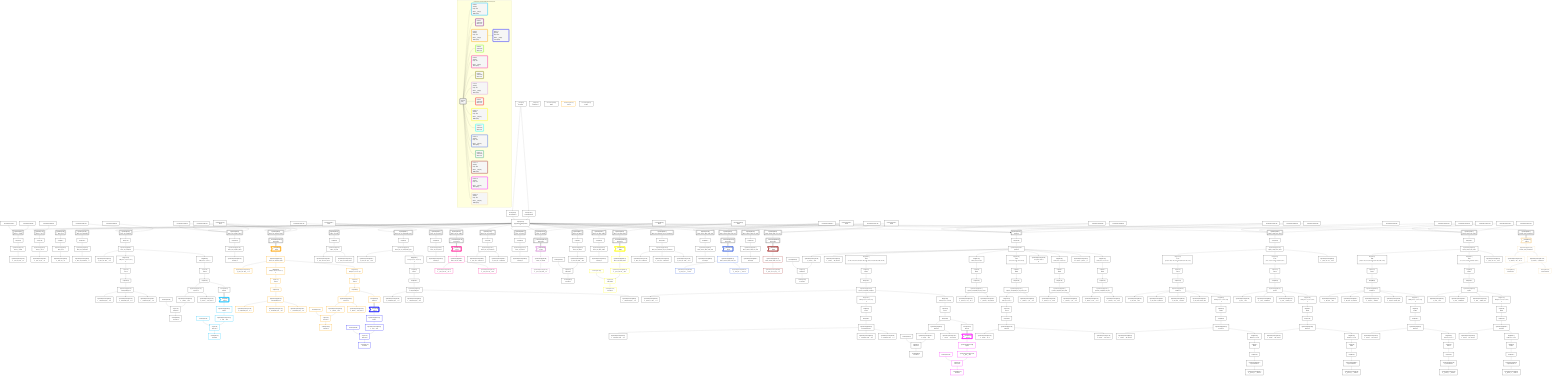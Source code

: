 graph TD
    classDef path fill:#eee,stroke:#000,color:#000
    classDef plan fill:#fff,stroke-width:3px,color:#000
    classDef itemplan fill:#fff,stroke-width:6px,color:#000
    classDef sideeffectplan fill:#f00,stroke-width:6px,color:#000
    classDef bucket fill:#f6f6f6,color:#000,stroke-width:6px,text-align:left


    %% define steps
    __Value3["__Value[3∈0]<br />ᐸcontextᐳ"]:::plan
    __Value5["__Value[5∈0]<br />ᐸrootValueᐳ"]:::plan
    __InputStaticLeaf7["__InputStaticLeaf[7∈0]"]:::plan
    __InputStaticLeaf8["__InputStaticLeaf[8∈0]"]:::plan
    Access10["Access[10∈0]<br />ᐸ3.pgSettingsᐳ"]:::plan
    Access11["Access[11∈0]<br />ᐸ3.withPgClientᐳ"]:::plan
    Object12["Object[12∈0]<br />ᐸ{pgSettings,withPgClient}ᐳ"]:::plan
    PgSelect9[["PgSelect[9∈0]<br />ᐸfunc_in_inoutᐳ"]]:::plan
    First13["First[13∈0]"]:::plan
    PgSelectSingle14["PgSelectSingle[14∈0]<br />ᐸfunc_in_inoutᐳ"]:::plan
    PgClassExpression15["PgClassExpression[15∈0]<br />ᐸ__func_in_inout__.vᐳ"]:::plan
    __InputStaticLeaf16["__InputStaticLeaf[16∈0]"]:::plan
    PgSelect17[["PgSelect[17∈0]<br />ᐸfunc_in_outᐳ"]]:::plan
    First21["First[21∈0]"]:::plan
    PgSelectSingle22["PgSelectSingle[22∈0]<br />ᐸfunc_in_outᐳ"]:::plan
    PgClassExpression23["PgClassExpression[23∈0]<br />ᐸ__func_in_out__.vᐳ"]:::plan
    PgSelect24[["PgSelect[24∈0]<br />ᐸfunc_outᐳ"]]:::plan
    First28["First[28∈0]"]:::plan
    PgSelectSingle29["PgSelectSingle[29∈0]<br />ᐸfunc_outᐳ"]:::plan
    PgClassExpression30["PgClassExpression[30∈0]<br />ᐸ__func_out__.vᐳ"]:::plan
    __InputStaticLeaf31["__InputStaticLeaf[31∈0]"]:::plan
    __InputStaticLeaf32["__InputStaticLeaf[32∈0]"]:::plan
    PgSelect33[["PgSelect[33∈0]<br />ᐸfunc_out_complexᐳ"]]:::plan
    First37["First[37∈0]"]:::plan
    PgSelectSingle38["PgSelectSingle[38∈0]<br />ᐸfunc_out_complexᐳ"]:::plan
    __InputStaticLeaf39["__InputStaticLeaf[39∈0]"]:::plan
    __InputStaticLeaf40["__InputStaticLeaf[40∈0]"]:::plan
    Connection50["Connection[50∈0]<br />ᐸ46ᐳ"]:::plan
    PgSelect51[["PgSelect[51∈0]<br />ᐸfunc_out_outᐳ"]]:::plan
    First55["First[55∈0]"]:::plan
    PgSelectSingle56["PgSelectSingle[56∈0]<br />ᐸfunc_out_outᐳ"]:::plan
    __InputStaticLeaf57["__InputStaticLeaf[57∈0]"]:::plan
    PgSelect58[["PgSelect[58∈0]<br />ᐸfunc_out_out_compound_typeᐳ"]]:::plan
    First62["First[62∈0]"]:::plan
    PgSelectSingle63["PgSelectSingle[63∈0]<br />ᐸfunc_out_out_compound_typeᐳ"]:::plan
    Connection73["Connection[73∈0]<br />ᐸ69ᐳ"]:::plan
    PgSelect74[["PgSelect[74∈0]<br />ᐸfunc_out_out_unnamedᐳ"]]:::plan
    First78["First[78∈0]"]:::plan
    PgSelectSingle79["PgSelectSingle[79∈0]<br />ᐸfunc_out_out_unnamedᐳ"]:::plan
    Connection89["Connection[89∈0]<br />ᐸ85ᐳ"]:::plan
    PgSelect90[["PgSelect[90∈0]<br />ᐸfunc_out_tableᐳ"]]:::plan
    First94["First[94∈0]"]:::plan
    PgSelectSingle95["PgSelectSingle[95∈0]<br />ᐸfunc_out_tableᐳ"]:::plan
    Connection122["Connection[122∈0]<br />ᐸ118ᐳ"]:::plan
    PgSelect123[["PgSelect[123∈0]<br />ᐸfunc_out_unnamedᐳ"]]:::plan
    First127["First[127∈0]"]:::plan
    PgSelectSingle128["PgSelectSingle[128∈0]<br />ᐸfunc_out_unnamedᐳ"]:::plan
    PgClassExpression129["PgClassExpression[129∈0]<br />ᐸ__func_out_unnamed__.vᐳ"]:::plan
    PgSelect130[["PgSelect[130∈0]<br />ᐸfunc_out_unnamed_out_out_unnamedᐳ"]]:::plan
    First134["First[134∈0]"]:::plan
    PgSelectSingle135["PgSelectSingle[135∈0]<br />ᐸfunc_out_unnamed_out_out_unnamedᐳ"]:::plan
    __InputStaticLeaf136["__InputStaticLeaf[136∈0]"]:::plan
    Connection146["Connection[146∈0]<br />ᐸ142ᐳ"]:::plan
    __InputStaticLeaf147["__InputStaticLeaf[147∈0]"]:::plan
    Connection157["Connection[157∈0]<br />ᐸ153ᐳ"]:::plan
    __InputStaticLeaf158["__InputStaticLeaf[158∈0]"]:::plan
    __InputStaticLeaf428["__InputStaticLeaf[428∈0]"]:::plan
    __InputStaticLeaf431["__InputStaticLeaf[431∈0]"]:::plan
    __InputStaticLeaf405["__InputStaticLeaf[405∈0]"]:::plan
    __InputStaticLeaf406["__InputStaticLeaf[406∈0]"]:::plan
    PgSelect159[["PgSelect[159∈0]<br />ᐸpersonᐳ"]]:::plan
    First163["First[163∈0]"]:::plan
    PgSelectSingle164["PgSelectSingle[164∈0]<br />ᐸpersonᐳ"]:::plan
    __InputStaticLeaf165["__InputStaticLeaf[165∈0]"]:::plan
    __InputStaticLeaf166["__InputStaticLeaf[166∈0]"]:::plan
    __InputStaticLeaf167["__InputStaticLeaf[167∈0]"]:::plan
    PgSelect168[["PgSelect[168∈0]<br />ᐸquery_output_two_rowsᐳ"]]:::plan
    First172["First[172∈0]"]:::plan
    PgSelectSingle173["PgSelectSingle[173∈0]<br />ᐸquery_output_two_rowsᐳ"]:::plan
    __InputStaticLeaf174["__InputStaticLeaf[174∈0]"]:::plan
    __InputStaticLeaf175["__InputStaticLeaf[175∈0]"]:::plan
    __InputStaticLeaf176["__InputStaticLeaf[176∈0]"]:::plan
    PgSelect177[["PgSelect[177∈0]<br />ᐸquery_output_two_rowsᐳ"]]:::plan
    First181["First[181∈0]"]:::plan
    PgSelectSingle182["PgSelectSingle[182∈0]<br />ᐸquery_output_two_rowsᐳ"]:::plan
    PgSelect183[["PgSelect[183∈0]<br />ᐸsearch_test_summariesᐳ"]]:::plan
    PgClassExpression187["PgClassExpression[187∈0]<br />ᐸ__func_out...plex__.”x”ᐳ"]:::plan
    Map701["Map[701∈0]<br />ᐸ38:{”0”:4,”1”:5,”2”:6,”3”:7}ᐳ"]:::plan
    List702["List[702∈0]<br />ᐸ701ᐳ"]:::plan
    First193["First[193∈0]"]:::plan
    PgSelectSingle194["PgSelectSingle[194∈0]<br />ᐸcompoundTypeᐳ"]:::plan
    Map699["Map[699∈0]<br />ᐸ38:{”0”:0,”1”:1,”2”:2}ᐳ"]:::plan
    List700["List[700∈0]<br />ᐸ699ᐳ"]:::plan
    First200["First[200∈0]"]:::plan
    PgSelectSingle201["PgSelectSingle[201∈0]<br />ᐸpersonᐳ"]:::plan
    PgClassExpression202["PgClassExpression[202∈0]<br />ᐸ__compound_type__.”a”ᐳ"]:::plan
    PgClassExpression203["PgClassExpression[203∈0]<br />ᐸ__compound_type__.”b”ᐳ"]:::plan
    PgClassExpression204["PgClassExpression[204∈0]<br />ᐸ__compound_type__.”c”ᐳ"]:::plan
    Constant205["Constant[205∈0]"]:::plan
    PgClassExpression206["PgClassExpression[206∈0]<br />ᐸ__person__.”id”ᐳ"]:::plan
    List207["List[207∈0]<br />ᐸ205,206ᐳ"]:::plan
    Lambda208["Lambda[208∈0]<br />ᐸencodeᐳ"]:::plan
    PgClassExpression210["PgClassExpression[210∈0]<br />ᐸ__person__...full_name”ᐳ"]:::plan
    Connection236["Connection[236∈0]<br />ᐸ232ᐳ"]:::plan
    Access698["Access[698∈0]<br />ᐸ200.0ᐳ"]:::plan
    __Item238>"__Item[238∈1]<br />ᐸ698ᐳ"]:::itemplan
    PgSelectSingle239["PgSelectSingle[239∈1]<br />ᐸpostᐳ"]:::plan
    Constant240["Constant[240∈1]"]:::plan
    PgClassExpression241["PgClassExpression[241∈1]<br />ᐸ__post__.”id”ᐳ"]:::plan
    List242["List[242∈1]<br />ᐸ240,241ᐳ"]:::plan
    Lambda243["Lambda[243∈1]<br />ᐸencodeᐳ"]:::plan
    PgSelect245[["PgSelect[245∈0]<br />ᐸfunc_out_complex_setofᐳ"]]:::plan
    __ListTransform246[["__ListTransform[246∈0]<br />ᐸeach:245ᐳ"]]:::plan
    PgSelect249[["PgSelect[249∈0]<br />ᐸfunc_out_complex_setofᐳ"]]:::plan
    First250["First[250∈0]"]:::plan
    PgSelectSingle251["PgSelectSingle[251∈0]<br />ᐸfunc_out_complex_setofᐳ"]:::plan
    PgClassExpression252["PgClassExpression[252∈0]<br />ᐸcount(*)ᐳ"]:::plan
    __Item253>"__Item[253∈3]<br />ᐸ246ᐳ"]:::itemplan
    PgSelectSingle254["PgSelectSingle[254∈3]<br />ᐸfunc_out_complex_setofᐳ"]:::plan
    PgClassExpression255["PgClassExpression[255∈3]<br />ᐸ__func_out...etof__.”x”ᐳ"]:::plan
    Map696["Map[696∈3]<br />ᐸ254:{”0”:4,”1”:5,”2”:6,”3”:7}ᐳ"]:::plan
    List697["List[697∈3]<br />ᐸ696ᐳ"]:::plan
    First261["First[261∈3]"]:::plan
    PgSelectSingle262["PgSelectSingle[262∈3]<br />ᐸcompoundTypeᐳ"]:::plan
    Map694["Map[694∈3]<br />ᐸ254:{”0”:0,”1”:1,”2”:2}ᐳ"]:::plan
    List695["List[695∈3]<br />ᐸ694ᐳ"]:::plan
    First268["First[268∈3]"]:::plan
    PgSelectSingle269["PgSelectSingle[269∈3]<br />ᐸpersonᐳ"]:::plan
    PgClassExpression270["PgClassExpression[270∈3]<br />ᐸ__compound_type__.”a”ᐳ"]:::plan
    PgClassExpression271["PgClassExpression[271∈3]<br />ᐸ__compound_type__.”b”ᐳ"]:::plan
    PgClassExpression272["PgClassExpression[272∈3]<br />ᐸ__compound_type__.”c”ᐳ"]:::plan
    Constant273["Constant[273∈3]"]:::plan
    PgClassExpression274["PgClassExpression[274∈3]<br />ᐸ__person__.”id”ᐳ"]:::plan
    List275["List[275∈3]<br />ᐸ273,274ᐳ"]:::plan
    Lambda276["Lambda[276∈3]<br />ᐸencodeᐳ"]:::plan
    PgClassExpression278["PgClassExpression[278∈3]<br />ᐸ__person__...full_name”ᐳ"]:::plan
    Connection304["Connection[304∈3]<br />ᐸ300ᐳ"]:::plan
    Access693["Access[693∈3]<br />ᐸ268.0ᐳ"]:::plan
    __Item306>"__Item[306∈4]<br />ᐸ693ᐳ"]:::itemplan
    PgSelectSingle307["PgSelectSingle[307∈4]<br />ᐸpostᐳ"]:::plan
    Constant308["Constant[308∈4]"]:::plan
    PgClassExpression309["PgClassExpression[309∈4]<br />ᐸ__post__.”id”ᐳ"]:::plan
    List310["List[310∈4]<br />ᐸ308,309ᐳ"]:::plan
    Lambda311["Lambda[311∈4]<br />ᐸencodeᐳ"]:::plan
    PgClassExpression313["PgClassExpression[313∈0]<br />ᐸ__func_out...first_out”ᐳ"]:::plan
    PgClassExpression314["PgClassExpression[314∈0]<br />ᐸ__func_out...econd_out”ᐳ"]:::plan
    PgClassExpression315["PgClassExpression[315∈0]<br />ᐸ__func_out...ype__.”o1”ᐳ"]:::plan
    Map691["Map[691∈0]<br />ᐸ63:{”0”:0,”1”:1,”2”:2,”3”:3}ᐳ"]:::plan
    List692["List[692∈0]<br />ᐸ691ᐳ"]:::plan
    First321["First[321∈0]"]:::plan
    PgSelectSingle322["PgSelectSingle[322∈0]<br />ᐸcompoundTypeᐳ"]:::plan
    PgClassExpression323["PgClassExpression[323∈0]<br />ᐸ__compound_type__.”a”ᐳ"]:::plan
    PgClassExpression324["PgClassExpression[324∈0]<br />ᐸ__compound_type__.”b”ᐳ"]:::plan
    PgClassExpression325["PgClassExpression[325∈0]<br />ᐸ__compound_type__.”c”ᐳ"]:::plan
    PgSelect326[["PgSelect[326∈0]<br />ᐸfunc_out_out_setofᐳ"]]:::plan
    __ListTransform327[["__ListTransform[327∈0]<br />ᐸeach:326ᐳ"]]:::plan
    PgSelect330[["PgSelect[330∈0]<br />ᐸfunc_out_out_setofᐳ"]]:::plan
    First331["First[331∈0]"]:::plan
    PgSelectSingle332["PgSelectSingle[332∈0]<br />ᐸfunc_out_out_setofᐳ"]:::plan
    PgClassExpression333["PgClassExpression[333∈0]<br />ᐸcount(*)ᐳ"]:::plan
    __Item334>"__Item[334∈6]<br />ᐸ327ᐳ"]:::itemplan
    PgSelectSingle335["PgSelectSingle[335∈6]<br />ᐸfunc_out_out_setofᐳ"]:::plan
    PgClassExpression336["PgClassExpression[336∈6]<br />ᐸ__func_out...tof__.”o1”ᐳ"]:::plan
    PgClassExpression337["PgClassExpression[337∈6]<br />ᐸ__func_out...tof__.”o2”ᐳ"]:::plan
    PgClassExpression338["PgClassExpression[338∈0]<br />ᐸ__func_out....”column1”ᐳ"]:::plan
    PgClassExpression339["PgClassExpression[339∈0]<br />ᐸ__func_out....”column2”ᐳ"]:::plan
    PgSelect340[["PgSelect[340∈0]<br />ᐸfunc_out_setofᐳ"]]:::plan
    __ListTransform341[["__ListTransform[341∈0]<br />ᐸeach:340ᐳ"]]:::plan
    PgSelect345[["PgSelect[345∈0]<br />ᐸfunc_out_setofᐳ"]]:::plan
    First346["First[346∈0]"]:::plan
    PgSelectSingle347["PgSelectSingle[347∈0]<br />ᐸfunc_out_setofᐳ"]:::plan
    PgClassExpression348["PgClassExpression[348∈0]<br />ᐸcount(*)ᐳ"]:::plan
    __Item349>"__Item[349∈8]<br />ᐸ341ᐳ"]:::itemplan
    PgSelectSingle350["PgSelectSingle[350∈8]<br />ᐸfunc_out_setofᐳ"]:::plan
    PgClassExpression351["PgClassExpression[351∈8]<br />ᐸ__func_out_setof__.vᐳ"]:::plan
    Constant352["Constant[352∈0]"]:::plan
    PgClassExpression353["PgClassExpression[353∈0]<br />ᐸ__func_out_table__.”id”ᐳ"]:::plan
    List354["List[354∈0]<br />ᐸ352,353ᐳ"]:::plan
    Lambda355["Lambda[355∈0]<br />ᐸencodeᐳ"]:::plan
    PgSelect357[["PgSelect[357∈0]<br />ᐸfunc_out_table_setofᐳ"]]:::plan
    __ListTransform358[["__ListTransform[358∈0]<br />ᐸeach:357ᐳ"]]:::plan
    PgSelect361[["PgSelect[361∈0]<br />ᐸfunc_out_table_setofᐳ"]]:::plan
    First362["First[362∈0]"]:::plan
    PgSelectSingle363["PgSelectSingle[363∈0]<br />ᐸfunc_out_table_setofᐳ"]:::plan
    PgClassExpression364["PgClassExpression[364∈0]<br />ᐸcount(*)ᐳ"]:::plan
    __Item365>"__Item[365∈10]<br />ᐸ358ᐳ"]:::itemplan
    PgSelectSingle366["PgSelectSingle[366∈10]<br />ᐸfunc_out_table_setofᐳ"]:::plan
    Constant367["Constant[367∈10]"]:::plan
    PgClassExpression368["PgClassExpression[368∈10]<br />ᐸ__func_out...tof__.”id”ᐳ"]:::plan
    List369["List[369∈10]<br />ᐸ367,368ᐳ"]:::plan
    Lambda370["Lambda[370∈10]<br />ᐸencodeᐳ"]:::plan
    PgClassExpression372["PgClassExpression[372∈0]<br />ᐸ__func_out....”column1”ᐳ"]:::plan
    PgClassExpression373["PgClassExpression[373∈0]<br />ᐸ__func_out....”column3”ᐳ"]:::plan
    PgClassExpression374["PgClassExpression[374∈0]<br />ᐸ__func_out...med__.”o2”ᐳ"]:::plan
    PgSelect375[["PgSelect[375∈0]<br />ᐸfunc_returns_table_multi_colᐳ"]]:::plan
    __ListTransform376[["__ListTransform[376∈0]<br />ᐸeach:375ᐳ"]]:::plan
    PgSelect379[["PgSelect[379∈0]<br />ᐸfunc_returns_table_multi_colᐳ"]]:::plan
    First380["First[380∈0]"]:::plan
    PgSelectSingle381["PgSelectSingle[381∈0]<br />ᐸfunc_returns_table_multi_colᐳ"]:::plan
    PgClassExpression382["PgClassExpression[382∈0]<br />ᐸcount(*)ᐳ"]:::plan
    __Item383>"__Item[383∈12]<br />ᐸ376ᐳ"]:::itemplan
    PgSelectSingle384["PgSelectSingle[384∈12]<br />ᐸfunc_returns_table_multi_colᐳ"]:::plan
    PgClassExpression385["PgClassExpression[385∈12]<br />ᐸ__func_ret...l__.”col1”ᐳ"]:::plan
    PgClassExpression386["PgClassExpression[386∈12]<br />ᐸ__func_ret...l__.”col2”ᐳ"]:::plan
    PgSelect387[["PgSelect[387∈0]<br />ᐸfunc_returns_table_one_colᐳ"]]:::plan
    __ListTransform388[["__ListTransform[388∈0]<br />ᐸeach:387ᐳ"]]:::plan
    PgSelect392[["PgSelect[392∈0]<br />ᐸfunc_returns_table_one_colᐳ"]]:::plan
    First393["First[393∈0]"]:::plan
    PgSelectSingle394["PgSelectSingle[394∈0]<br />ᐸfunc_returns_table_one_colᐳ"]:::plan
    PgClassExpression395["PgClassExpression[395∈0]<br />ᐸcount(*)ᐳ"]:::plan
    __Item396>"__Item[396∈14]<br />ᐸ388ᐳ"]:::itemplan
    PgSelectSingle397["PgSelectSingle[397∈14]<br />ᐸfunc_returns_table_one_colᐳ"]:::plan
    PgClassExpression398["PgClassExpression[398∈14]<br />ᐸ__func_ret...ne_col__.vᐳ"]:::plan
    Constant399["Constant[399∈0]"]:::plan
    PgClassExpression400["PgClassExpression[400∈0]<br />ᐸ__person__.”id”ᐳ"]:::plan
    List401["List[401∈0]<br />ᐸ399,400ᐳ"]:::plan
    Lambda402["Lambda[402∈0]<br />ᐸencodeᐳ"]:::plan
    PgClassExpression404["PgClassExpression[404∈0]<br />ᐸ__person__...full_name”ᐳ"]:::plan
    Map689["Map[689∈0]<br />ᐸ164:{”0”:15,”1”:16,”2”:17,”3”:18,”4”:19,”5”:20,”6”:21,”7”:22,”8”:23,”9”:24,”10”:25}ᐳ"]:::plan
    List690["List[690∈0]<br />ᐸ689ᐳ"]:::plan
    First412["First[412∈0]"]:::plan
    PgSelectSingle413["PgSelectSingle[413∈0]<br />ᐸperson_computed_complexᐳ"]:::plan
    Map687["Map[687∈0]<br />ᐸ164:{”0”:13,”1”:14}ᐳ"]:::plan
    List688["List[688∈0]<br />ᐸ687ᐳ"]:::plan
    First419["First[419∈0]"]:::plan
    PgSelectSingle420["PgSelectSingle[420∈0]<br />ᐸperson_computed_first_arg_inoutᐳ"]:::plan
    Map685["Map[685∈0]<br />ᐸ164:{”0”:8,”1”:9,”2”:10,”3”:11,”4”:12}ᐳ"]:::plan
    List686["List[686∈0]<br />ᐸ685ᐳ"]:::plan
    First426["First[426∈0]"]:::plan
    PgSelectSingle427["PgSelectSingle[427∈0]<br />ᐸperson_computed_first_arg_inout_outᐳ"]:::plan
    PgClassExpression430["PgClassExpression[430∈0]<br />ᐸ”c”.”perso...lder! */<br />)ᐳ"]:::plan
    Map683["Map[683∈0]<br />ᐸ164:{”0”:4,”1”:5,”2”:6}ᐳ"]:::plan
    List684["List[684∈0]<br />ᐸ683ᐳ"]:::plan
    First437["First[437∈0]"]:::plan
    PgSelectSingle438["PgSelectSingle[438∈0]<br />ᐸperson_computed_inout_outᐳ"]:::plan
    PgClassExpression440["PgClassExpression[440∈0]<br />ᐸ”c”.”perso..._person__)ᐳ"]:::plan
    Map681["Map[681∈0]<br />ᐸ164:{”0”:0,”1”:1,”2”:2}ᐳ"]:::plan
    List682["List[682∈0]<br />ᐸ681ᐳ"]:::plan
    First446["First[446∈0]"]:::plan
    PgSelectSingle447["PgSelectSingle[447∈0]<br />ᐸperson_computed_out_outᐳ"]:::plan
    PgClassExpression448["PgClassExpression[448∈0]<br />ᐸ__person_c...plex__.”x”ᐳ"]:::plan
    Map679["Map[679∈0]<br />ᐸ413:{”0”:4,”1”:5,”2”:6,”3”:7}ᐳ"]:::plan
    List680["List[680∈0]<br />ᐸ679ᐳ"]:::plan
    First454["First[454∈0]"]:::plan
    PgSelectSingle455["PgSelectSingle[455∈0]<br />ᐸcompoundTypeᐳ"]:::plan
    Map677["Map[677∈0]<br />ᐸ413:{”0”:0,”1”:1,”2”:2}ᐳ"]:::plan
    List678["List[678∈0]<br />ᐸ677ᐳ"]:::plan
    First461["First[461∈0]"]:::plan
    PgSelectSingle462["PgSelectSingle[462∈0]<br />ᐸpersonᐳ"]:::plan
    PgClassExpression463["PgClassExpression[463∈0]<br />ᐸ__compound_type__.”a”ᐳ"]:::plan
    PgClassExpression464["PgClassExpression[464∈0]<br />ᐸ__compound_type__.”b”ᐳ"]:::plan
    PgClassExpression465["PgClassExpression[465∈0]<br />ᐸ__compound_type__.”c”ᐳ"]:::plan
    Constant466["Constant[466∈0]"]:::plan
    PgClassExpression467["PgClassExpression[467∈0]<br />ᐸ__person__.”id”ᐳ"]:::plan
    List468["List[468∈0]<br />ᐸ466,467ᐳ"]:::plan
    Lambda469["Lambda[469∈0]<br />ᐸencodeᐳ"]:::plan
    PgClassExpression471["PgClassExpression[471∈0]<br />ᐸ__person__...full_name”ᐳ"]:::plan
    Connection497["Connection[497∈0]<br />ᐸ493ᐳ"]:::plan
    Access676["Access[676∈0]<br />ᐸ461.0ᐳ"]:::plan
    __Item499>"__Item[499∈15]<br />ᐸ676ᐳ"]:::itemplan
    PgSelectSingle500["PgSelectSingle[500∈15]<br />ᐸpostᐳ"]:::plan
    Constant501["Constant[501∈15]"]:::plan
    PgClassExpression502["PgClassExpression[502∈15]<br />ᐸ__post__.”id”ᐳ"]:::plan
    List503["List[503∈15]<br />ᐸ501,502ᐳ"]:::plan
    Lambda504["Lambda[504∈15]<br />ᐸencodeᐳ"]:::plan
    PgClassExpression506["PgClassExpression[506∈0]<br />ᐸ__person_c...out__.”id”ᐳ"]:::plan
    PgClassExpression507["PgClassExpression[507∈0]<br />ᐸ__person_c...full_name”ᐳ"]:::plan
    Map674["Map[674∈0]<br />ᐸ427:{”0”:1,”1”:2}ᐳ"]:::plan
    List675["List[675∈0]<br />ᐸ674ᐳ"]:::plan
    First513["First[513∈0]"]:::plan
    PgSelectSingle514["PgSelectSingle[514∈0]<br />ᐸpersonᐳ"]:::plan
    PgClassExpression515["PgClassExpression[515∈0]<br />ᐸ__person_c..._out__.”o”ᐳ"]:::plan
    PgClassExpression516["PgClassExpression[516∈0]<br />ᐸ__person__.”id”ᐳ"]:::plan
    PgClassExpression517["PgClassExpression[517∈0]<br />ᐸ__person__...full_name”ᐳ"]:::plan
    PgClassExpression518["PgClassExpression[518∈0]<br />ᐸ__person_c...ut__.”ino”ᐳ"]:::plan
    PgClassExpression519["PgClassExpression[519∈0]<br />ᐸ__person_c..._out__.”o”ᐳ"]:::plan
    PgClassExpression520["PgClassExpression[520∈0]<br />ᐸ__person_c...out__.”o1”ᐳ"]:::plan
    PgClassExpression521["PgClassExpression[521∈0]<br />ᐸ__person_c...out__.”o2”ᐳ"]:::plan
    Map672["Map[672∈0]<br />ᐸ173:{”0”:9,”1”:10,”2”:11,”3”:12,”4”:13,”5”:14,”6”:15,”7”:16}ᐳ"]:::plan
    List673["List[673∈0]<br />ᐸ672ᐳ"]:::plan
    First527["First[527∈0]"]:::plan
    PgSelectSingle528["PgSelectSingle[528∈0]<br />ᐸleftArmᐳ"]:::plan
    Map670["Map[670∈0]<br />ᐸ173:{”0”:1,”1”:2,”2”:3,”3”:4,”4”:5,”5”:6,”6”:7}ᐳ"]:::plan
    List671["List[671∈0]<br />ᐸ670ᐳ"]:::plan
    First541["First[541∈0]"]:::plan
    PgSelectSingle542["PgSelectSingle[542∈0]<br />ᐸpostᐳ"]:::plan
    PgClassExpression543["PgClassExpression[543∈0]<br />ᐸ__query_ou...ws__.”txt”ᐳ"]:::plan
    PgClassExpression544["PgClassExpression[544∈0]<br />ᐸ__left_arm__.”id”ᐳ"]:::plan
    PgClassExpression545["PgClassExpression[545∈0]<br />ᐸ__left_arm...in_metres”ᐳ"]:::plan
    PgClassExpression546["PgClassExpression[546∈0]<br />ᐸ__left_arm__.”mood”ᐳ"]:::plan
    PgClassExpression547["PgClassExpression[547∈0]<br />ᐸ__left_arm...person_id”ᐳ"]:::plan
    Map668["Map[668∈0]<br />ᐸ528:{”0”:0,”1”:1,”2”:2,”3”:3}ᐳ"]:::plan
    List669["List[669∈0]<br />ᐸ668ᐳ"]:::plan
    First552["First[552∈0]"]:::plan
    PgSelectSingle553["PgSelectSingle[553∈0]<br />ᐸpersonᐳ"]:::plan
    PgClassExpression554["PgClassExpression[554∈0]<br />ᐸ__person__...full_name”ᐳ"]:::plan
    Map666["Map[666∈0]<br />ᐸ553:{”0”:0,”1”:1}ᐳ"]:::plan
    List667["List[667∈0]<br />ᐸ666ᐳ"]:::plan
    First560["First[560∈0]"]:::plan
    PgSelectSingle561["PgSelectSingle[561∈0]<br />ᐸpersonSecretᐳ"]:::plan
    PgClassExpression562["PgClassExpression[562∈0]<br />ᐸ__person_s..._.”sekrit”ᐳ"]:::plan
    PgClassExpression564["PgClassExpression[564∈0]<br />ᐸ__post__.”id”ᐳ"]:::plan
    PgClassExpression565["PgClassExpression[565∈0]<br />ᐸ__post__.”headline”ᐳ"]:::plan
    PgClassExpression566["PgClassExpression[566∈0]<br />ᐸ__post__.”author_id”ᐳ"]:::plan
    Map664["Map[664∈0]<br />ᐸ542:{”0”:0,”1”:1,”2”:2,”3”:3}ᐳ"]:::plan
    List665["List[665∈0]<br />ᐸ664ᐳ"]:::plan
    First572["First[572∈0]"]:::plan
    PgSelectSingle573["PgSelectSingle[573∈0]<br />ᐸpersonᐳ"]:::plan
    PgClassExpression574["PgClassExpression[574∈0]<br />ᐸ__person__...full_name”ᐳ"]:::plan
    Map662["Map[662∈0]<br />ᐸ573:{”0”:0,”1”:1}ᐳ"]:::plan
    List663["List[663∈0]<br />ᐸ662ᐳ"]:::plan
    First580["First[580∈0]"]:::plan
    PgSelectSingle581["PgSelectSingle[581∈0]<br />ᐸpersonSecretᐳ"]:::plan
    PgClassExpression582["PgClassExpression[582∈0]<br />ᐸ__person_s..._.”sekrit”ᐳ"]:::plan
    Map660["Map[660∈0]<br />ᐸ182:{”0”:9,”1”:10,”2”:11,”3”:12,”4”:13,”5”:14,”6”:15,”7”:16}ᐳ"]:::plan
    List661["List[661∈0]<br />ᐸ660ᐳ"]:::plan
    First588["First[588∈0]"]:::plan
    PgSelectSingle589["PgSelectSingle[589∈0]<br />ᐸleftArmᐳ"]:::plan
    Map658["Map[658∈0]<br />ᐸ182:{”0”:1,”1”:2,”2”:3,”3”:4,”4”:5,”5”:6,”6”:7}ᐳ"]:::plan
    List659["List[659∈0]<br />ᐸ658ᐳ"]:::plan
    First602["First[602∈0]"]:::plan
    PgSelectSingle603["PgSelectSingle[603∈0]<br />ᐸpostᐳ"]:::plan
    PgClassExpression604["PgClassExpression[604∈0]<br />ᐸ__query_ou...ws__.”txt”ᐳ"]:::plan
    PgClassExpression605["PgClassExpression[605∈0]<br />ᐸ__left_arm__.”id”ᐳ"]:::plan
    PgClassExpression606["PgClassExpression[606∈0]<br />ᐸ__left_arm...in_metres”ᐳ"]:::plan
    PgClassExpression607["PgClassExpression[607∈0]<br />ᐸ__left_arm__.”mood”ᐳ"]:::plan
    PgClassExpression608["PgClassExpression[608∈0]<br />ᐸ__left_arm...person_id”ᐳ"]:::plan
    Map656["Map[656∈0]<br />ᐸ589:{”0”:0,”1”:1,”2”:2,”3”:3}ᐳ"]:::plan
    List657["List[657∈0]<br />ᐸ656ᐳ"]:::plan
    First613["First[613∈0]"]:::plan
    PgSelectSingle614["PgSelectSingle[614∈0]<br />ᐸpersonᐳ"]:::plan
    PgClassExpression615["PgClassExpression[615∈0]<br />ᐸ__person__...full_name”ᐳ"]:::plan
    Map654["Map[654∈0]<br />ᐸ614:{”0”:0,”1”:1}ᐳ"]:::plan
    List655["List[655∈0]<br />ᐸ654ᐳ"]:::plan
    First621["First[621∈0]"]:::plan
    PgSelectSingle622["PgSelectSingle[622∈0]<br />ᐸpersonSecretᐳ"]:::plan
    PgClassExpression623["PgClassExpression[623∈0]<br />ᐸ__person_s..._.”sekrit”ᐳ"]:::plan
    PgClassExpression625["PgClassExpression[625∈0]<br />ᐸ__post__.”id”ᐳ"]:::plan
    PgClassExpression626["PgClassExpression[626∈0]<br />ᐸ__post__.”headline”ᐳ"]:::plan
    PgClassExpression627["PgClassExpression[627∈0]<br />ᐸ__post__.”author_id”ᐳ"]:::plan
    Map652["Map[652∈0]<br />ᐸ603:{”0”:0,”1”:1,”2”:2,”3”:3}ᐳ"]:::plan
    List653["List[653∈0]<br />ᐸ652ᐳ"]:::plan
    First633["First[633∈0]"]:::plan
    PgSelectSingle634["PgSelectSingle[634∈0]<br />ᐸpersonᐳ"]:::plan
    PgClassExpression635["PgClassExpression[635∈0]<br />ᐸ__person__...full_name”ᐳ"]:::plan
    Map650["Map[650∈0]<br />ᐸ634:{”0”:0,”1”:1}ᐳ"]:::plan
    List651["List[651∈0]<br />ᐸ650ᐳ"]:::plan
    First641["First[641∈0]"]:::plan
    PgSelectSingle642["PgSelectSingle[642∈0]<br />ᐸpersonSecretᐳ"]:::plan
    PgClassExpression643["PgClassExpression[643∈0]<br />ᐸ__person_s..._.”sekrit”ᐳ"]:::plan
    __Item644>"__Item[644∈16]<br />ᐸ183ᐳ"]:::itemplan
    PgSelectSingle645["PgSelectSingle[645∈16]<br />ᐸsearch_test_summariesᐳ"]:::plan
    PgClassExpression646["PgClassExpression[646∈16]<br />ᐸ__search_t...ies__.”id”ᐳ"]:::plan
    PgClassExpression647["PgClassExpression[647∈16]<br />ᐸ__search_t..._duration”ᐳ"]:::plan
    Access648["Access[648∈16]<br />ᐸ647.hoursᐳ"]:::plan
    Access649["Access[649∈16]<br />ᐸ647.minutesᐳ"]:::plan

    %% plan dependencies
    __Value3 --> Access10
    __Value3 --> Access11
    Access10 & Access11 --> Object12
    Object12 & __InputStaticLeaf7 & __InputStaticLeaf8 --> PgSelect9
    PgSelect9 --> First13
    First13 --> PgSelectSingle14
    PgSelectSingle14 --> PgClassExpression15
    Object12 & __InputStaticLeaf16 --> PgSelect17
    PgSelect17 --> First21
    First21 --> PgSelectSingle22
    PgSelectSingle22 --> PgClassExpression23
    Object12 --> PgSelect24
    PgSelect24 --> First28
    First28 --> PgSelectSingle29
    PgSelectSingle29 --> PgClassExpression30
    Object12 & __InputStaticLeaf31 & __InputStaticLeaf32 --> PgSelect33
    PgSelect33 --> First37
    First37 --> PgSelectSingle38
    Object12 --> PgSelect51
    PgSelect51 --> First55
    First55 --> PgSelectSingle56
    Object12 & __InputStaticLeaf57 --> PgSelect58
    PgSelect58 --> First62
    First62 --> PgSelectSingle63
    Object12 --> PgSelect74
    PgSelect74 --> First78
    First78 --> PgSelectSingle79
    Object12 --> PgSelect90
    PgSelect90 --> First94
    First94 --> PgSelectSingle95
    Object12 --> PgSelect123
    PgSelect123 --> First127
    First127 --> PgSelectSingle128
    PgSelectSingle128 --> PgClassExpression129
    Object12 --> PgSelect130
    PgSelect130 --> First134
    First134 --> PgSelectSingle135
    Object12 & __InputStaticLeaf158 & __InputStaticLeaf428 & __InputStaticLeaf431 & __InputStaticLeaf405 & __InputStaticLeaf406 --> PgSelect159
    PgSelect159 --> First163
    First163 --> PgSelectSingle164
    Object12 & __InputStaticLeaf165 & __InputStaticLeaf166 & __InputStaticLeaf167 --> PgSelect168
    PgSelect168 --> First172
    First172 --> PgSelectSingle173
    Object12 & __InputStaticLeaf174 & __InputStaticLeaf175 & __InputStaticLeaf176 --> PgSelect177
    PgSelect177 --> First181
    First181 --> PgSelectSingle182
    Object12 --> PgSelect183
    PgSelectSingle38 --> PgClassExpression187
    PgSelectSingle38 --> Map701
    Map701 --> List702
    List702 --> First193
    First193 --> PgSelectSingle194
    PgSelectSingle38 --> Map699
    Map699 --> List700
    List700 --> First200
    First200 --> PgSelectSingle201
    PgSelectSingle194 --> PgClassExpression202
    PgSelectSingle194 --> PgClassExpression203
    PgSelectSingle194 --> PgClassExpression204
    PgSelectSingle201 --> PgClassExpression206
    Constant205 & PgClassExpression206 --> List207
    List207 --> Lambda208
    PgSelectSingle201 --> PgClassExpression210
    First200 --> Access698
    Access698 ==> __Item238
    __Item238 --> PgSelectSingle239
    PgSelectSingle239 --> PgClassExpression241
    Constant240 & PgClassExpression241 --> List242
    List242 --> Lambda243
    Object12 & __InputStaticLeaf39 & __InputStaticLeaf40 & Connection50 --> PgSelect245
    PgSelect245 --> __ListTransform246
    Object12 & __InputStaticLeaf39 & __InputStaticLeaf40 & Connection50 --> PgSelect249
    PgSelect249 --> First250
    First250 --> PgSelectSingle251
    PgSelectSingle251 --> PgClassExpression252
    __ListTransform246 ==> __Item253
    __Item253 --> PgSelectSingle254
    PgSelectSingle254 --> PgClassExpression255
    PgSelectSingle254 --> Map696
    Map696 --> List697
    List697 --> First261
    First261 --> PgSelectSingle262
    PgSelectSingle254 --> Map694
    Map694 --> List695
    List695 --> First268
    First268 --> PgSelectSingle269
    PgSelectSingle262 --> PgClassExpression270
    PgSelectSingle262 --> PgClassExpression271
    PgSelectSingle262 --> PgClassExpression272
    PgSelectSingle269 --> PgClassExpression274
    Constant273 & PgClassExpression274 --> List275
    List275 --> Lambda276
    PgSelectSingle269 --> PgClassExpression278
    First268 --> Access693
    Access693 ==> __Item306
    __Item306 --> PgSelectSingle307
    PgSelectSingle307 --> PgClassExpression309
    Constant308 & PgClassExpression309 --> List310
    List310 --> Lambda311
    PgSelectSingle56 --> PgClassExpression313
    PgSelectSingle56 --> PgClassExpression314
    PgSelectSingle63 --> PgClassExpression315
    PgSelectSingle63 --> Map691
    Map691 --> List692
    List692 --> First321
    First321 --> PgSelectSingle322
    PgSelectSingle322 --> PgClassExpression323
    PgSelectSingle322 --> PgClassExpression324
    PgSelectSingle322 --> PgClassExpression325
    Object12 & Connection73 --> PgSelect326
    PgSelect326 --> __ListTransform327
    Object12 & Connection73 --> PgSelect330
    PgSelect330 --> First331
    First331 --> PgSelectSingle332
    PgSelectSingle332 --> PgClassExpression333
    __ListTransform327 ==> __Item334
    __Item334 --> PgSelectSingle335
    PgSelectSingle335 --> PgClassExpression336
    PgSelectSingle335 --> PgClassExpression337
    PgSelectSingle79 --> PgClassExpression338
    PgSelectSingle79 --> PgClassExpression339
    Object12 & Connection89 --> PgSelect340
    PgSelect340 --> __ListTransform341
    Object12 & Connection89 --> PgSelect345
    PgSelect345 --> First346
    First346 --> PgSelectSingle347
    PgSelectSingle347 --> PgClassExpression348
    __ListTransform341 ==> __Item349
    __Item349 --> PgSelectSingle350
    PgSelectSingle350 --> PgClassExpression351
    PgSelectSingle95 --> PgClassExpression353
    Constant352 & PgClassExpression353 --> List354
    List354 --> Lambda355
    Object12 & Connection122 --> PgSelect357
    PgSelect357 --> __ListTransform358
    Object12 & Connection122 --> PgSelect361
    PgSelect361 --> First362
    First362 --> PgSelectSingle363
    PgSelectSingle363 --> PgClassExpression364
    __ListTransform358 ==> __Item365
    __Item365 --> PgSelectSingle366
    PgSelectSingle366 --> PgClassExpression368
    Constant367 & PgClassExpression368 --> List369
    List369 --> Lambda370
    PgSelectSingle135 --> PgClassExpression372
    PgSelectSingle135 --> PgClassExpression373
    PgSelectSingle135 --> PgClassExpression374
    Object12 & __InputStaticLeaf136 & Connection146 --> PgSelect375
    PgSelect375 --> __ListTransform376
    Object12 & __InputStaticLeaf136 & Connection146 --> PgSelect379
    PgSelect379 --> First380
    First380 --> PgSelectSingle381
    PgSelectSingle381 --> PgClassExpression382
    __ListTransform376 ==> __Item383
    __Item383 --> PgSelectSingle384
    PgSelectSingle384 --> PgClassExpression385
    PgSelectSingle384 --> PgClassExpression386
    Object12 & __InputStaticLeaf147 & Connection157 --> PgSelect387
    PgSelect387 --> __ListTransform388
    Object12 & __InputStaticLeaf147 & Connection157 --> PgSelect392
    PgSelect392 --> First393
    First393 --> PgSelectSingle394
    PgSelectSingle394 --> PgClassExpression395
    __ListTransform388 ==> __Item396
    __Item396 --> PgSelectSingle397
    PgSelectSingle397 --> PgClassExpression398
    PgSelectSingle164 --> PgClassExpression400
    Constant399 & PgClassExpression400 --> List401
    List401 --> Lambda402
    PgSelectSingle164 --> PgClassExpression404
    PgSelectSingle164 --> Map689
    Map689 --> List690
    List690 --> First412
    First412 --> PgSelectSingle413
    PgSelectSingle164 --> Map687
    Map687 --> List688
    List688 --> First419
    First419 --> PgSelectSingle420
    PgSelectSingle164 --> Map685
    Map685 --> List686
    List686 --> First426
    First426 --> PgSelectSingle427
    PgSelectSingle164 --> PgClassExpression430
    PgSelectSingle164 --> Map683
    Map683 --> List684
    List684 --> First437
    First437 --> PgSelectSingle438
    PgSelectSingle164 --> PgClassExpression440
    PgSelectSingle164 --> Map681
    Map681 --> List682
    List682 --> First446
    First446 --> PgSelectSingle447
    PgSelectSingle413 --> PgClassExpression448
    PgSelectSingle413 --> Map679
    Map679 --> List680
    List680 --> First454
    First454 --> PgSelectSingle455
    PgSelectSingle413 --> Map677
    Map677 --> List678
    List678 --> First461
    First461 --> PgSelectSingle462
    PgSelectSingle455 --> PgClassExpression463
    PgSelectSingle455 --> PgClassExpression464
    PgSelectSingle455 --> PgClassExpression465
    PgSelectSingle462 --> PgClassExpression467
    Constant466 & PgClassExpression467 --> List468
    List468 --> Lambda469
    PgSelectSingle462 --> PgClassExpression471
    First461 --> Access676
    Access676 ==> __Item499
    __Item499 --> PgSelectSingle500
    PgSelectSingle500 --> PgClassExpression502
    Constant501 & PgClassExpression502 --> List503
    List503 --> Lambda504
    PgSelectSingle420 --> PgClassExpression506
    PgSelectSingle420 --> PgClassExpression507
    PgSelectSingle427 --> Map674
    Map674 --> List675
    List675 --> First513
    First513 --> PgSelectSingle514
    PgSelectSingle427 --> PgClassExpression515
    PgSelectSingle514 --> PgClassExpression516
    PgSelectSingle514 --> PgClassExpression517
    PgSelectSingle438 --> PgClassExpression518
    PgSelectSingle438 --> PgClassExpression519
    PgSelectSingle447 --> PgClassExpression520
    PgSelectSingle447 --> PgClassExpression521
    PgSelectSingle173 --> Map672
    Map672 --> List673
    List673 --> First527
    First527 --> PgSelectSingle528
    PgSelectSingle173 --> Map670
    Map670 --> List671
    List671 --> First541
    First541 --> PgSelectSingle542
    PgSelectSingle173 --> PgClassExpression543
    PgSelectSingle528 --> PgClassExpression544
    PgSelectSingle528 --> PgClassExpression545
    PgSelectSingle528 --> PgClassExpression546
    PgSelectSingle528 --> PgClassExpression547
    PgSelectSingle528 --> Map668
    Map668 --> List669
    List669 --> First552
    First552 --> PgSelectSingle553
    PgSelectSingle553 --> PgClassExpression554
    PgSelectSingle553 --> Map666
    Map666 --> List667
    List667 --> First560
    First560 --> PgSelectSingle561
    PgSelectSingle561 --> PgClassExpression562
    PgSelectSingle542 --> PgClassExpression564
    PgSelectSingle542 --> PgClassExpression565
    PgSelectSingle542 --> PgClassExpression566
    PgSelectSingle542 --> Map664
    Map664 --> List665
    List665 --> First572
    First572 --> PgSelectSingle573
    PgSelectSingle573 --> PgClassExpression574
    PgSelectSingle573 --> Map662
    Map662 --> List663
    List663 --> First580
    First580 --> PgSelectSingle581
    PgSelectSingle581 --> PgClassExpression582
    PgSelectSingle182 --> Map660
    Map660 --> List661
    List661 --> First588
    First588 --> PgSelectSingle589
    PgSelectSingle182 --> Map658
    Map658 --> List659
    List659 --> First602
    First602 --> PgSelectSingle603
    PgSelectSingle182 --> PgClassExpression604
    PgSelectSingle589 --> PgClassExpression605
    PgSelectSingle589 --> PgClassExpression606
    PgSelectSingle589 --> PgClassExpression607
    PgSelectSingle589 --> PgClassExpression608
    PgSelectSingle589 --> Map656
    Map656 --> List657
    List657 --> First613
    First613 --> PgSelectSingle614
    PgSelectSingle614 --> PgClassExpression615
    PgSelectSingle614 --> Map654
    Map654 --> List655
    List655 --> First621
    First621 --> PgSelectSingle622
    PgSelectSingle622 --> PgClassExpression623
    PgSelectSingle603 --> PgClassExpression625
    PgSelectSingle603 --> PgClassExpression626
    PgSelectSingle603 --> PgClassExpression627
    PgSelectSingle603 --> Map652
    Map652 --> List653
    List653 --> First633
    First633 --> PgSelectSingle634
    PgSelectSingle634 --> PgClassExpression635
    PgSelectSingle634 --> Map650
    Map650 --> List651
    List651 --> First641
    First641 --> PgSelectSingle642
    PgSelectSingle642 --> PgClassExpression643
    PgSelect183 ==> __Item644
    __Item644 --> PgSelectSingle645
    PgSelectSingle645 --> PgClassExpression646
    PgSelectSingle645 --> PgClassExpression647
    PgClassExpression647 --> Access648
    PgClassExpression647 --> Access649

    %% plan-to-path relationships

    subgraph "Buckets for queries/v4/function-return-types"
    Bucket0("Bucket 0<br />(root)"):::bucket
    classDef bucket0 stroke:#696969
    class Bucket0,__Value3,__Value5,__InputStaticLeaf7,__InputStaticLeaf8,PgSelect9,Access10,Access11,Object12,First13,PgSelectSingle14,PgClassExpression15,__InputStaticLeaf16,PgSelect17,First21,PgSelectSingle22,PgClassExpression23,PgSelect24,First28,PgSelectSingle29,PgClassExpression30,__InputStaticLeaf31,__InputStaticLeaf32,PgSelect33,First37,PgSelectSingle38,__InputStaticLeaf39,__InputStaticLeaf40,Connection50,PgSelect51,First55,PgSelectSingle56,__InputStaticLeaf57,PgSelect58,First62,PgSelectSingle63,Connection73,PgSelect74,First78,PgSelectSingle79,Connection89,PgSelect90,First94,PgSelectSingle95,Connection122,PgSelect123,First127,PgSelectSingle128,PgClassExpression129,PgSelect130,First134,PgSelectSingle135,__InputStaticLeaf136,Connection146,__InputStaticLeaf147,Connection157,__InputStaticLeaf158,PgSelect159,First163,PgSelectSingle164,__InputStaticLeaf165,__InputStaticLeaf166,__InputStaticLeaf167,PgSelect168,First172,PgSelectSingle173,__InputStaticLeaf174,__InputStaticLeaf175,__InputStaticLeaf176,PgSelect177,First181,PgSelectSingle182,PgSelect183,PgClassExpression187,First193,PgSelectSingle194,First200,PgSelectSingle201,PgClassExpression202,PgClassExpression203,PgClassExpression204,Constant205,PgClassExpression206,List207,Lambda208,PgClassExpression210,Connection236,PgSelect245,__ListTransform246,PgSelect249,First250,PgSelectSingle251,PgClassExpression252,PgClassExpression313,PgClassExpression314,PgClassExpression315,First321,PgSelectSingle322,PgClassExpression323,PgClassExpression324,PgClassExpression325,PgSelect326,__ListTransform327,PgSelect330,First331,PgSelectSingle332,PgClassExpression333,PgClassExpression338,PgClassExpression339,PgSelect340,__ListTransform341,PgSelect345,First346,PgSelectSingle347,PgClassExpression348,Constant352,PgClassExpression353,List354,Lambda355,PgSelect357,__ListTransform358,PgSelect361,First362,PgSelectSingle363,PgClassExpression364,PgClassExpression372,PgClassExpression373,PgClassExpression374,PgSelect375,__ListTransform376,PgSelect379,First380,PgSelectSingle381,PgClassExpression382,PgSelect387,__ListTransform388,PgSelect392,First393,PgSelectSingle394,PgClassExpression395,Constant399,PgClassExpression400,List401,Lambda402,PgClassExpression404,__InputStaticLeaf405,__InputStaticLeaf406,First412,PgSelectSingle413,First419,PgSelectSingle420,First426,PgSelectSingle427,__InputStaticLeaf428,PgClassExpression430,__InputStaticLeaf431,First437,PgSelectSingle438,PgClassExpression440,First446,PgSelectSingle447,PgClassExpression448,First454,PgSelectSingle455,First461,PgSelectSingle462,PgClassExpression463,PgClassExpression464,PgClassExpression465,Constant466,PgClassExpression467,List468,Lambda469,PgClassExpression471,Connection497,PgClassExpression506,PgClassExpression507,First513,PgSelectSingle514,PgClassExpression515,PgClassExpression516,PgClassExpression517,PgClassExpression518,PgClassExpression519,PgClassExpression520,PgClassExpression521,First527,PgSelectSingle528,First541,PgSelectSingle542,PgClassExpression543,PgClassExpression544,PgClassExpression545,PgClassExpression546,PgClassExpression547,First552,PgSelectSingle553,PgClassExpression554,First560,PgSelectSingle561,PgClassExpression562,PgClassExpression564,PgClassExpression565,PgClassExpression566,First572,PgSelectSingle573,PgClassExpression574,First580,PgSelectSingle581,PgClassExpression582,First588,PgSelectSingle589,First602,PgSelectSingle603,PgClassExpression604,PgClassExpression605,PgClassExpression606,PgClassExpression607,PgClassExpression608,First613,PgSelectSingle614,PgClassExpression615,First621,PgSelectSingle622,PgClassExpression623,PgClassExpression625,PgClassExpression626,PgClassExpression627,First633,PgSelectSingle634,PgClassExpression635,First641,PgSelectSingle642,PgClassExpression643,Map650,List651,Map652,List653,Map654,List655,Map656,List657,Map658,List659,Map660,List661,Map662,List663,Map664,List665,Map666,List667,Map668,List669,Map670,List671,Map672,List673,Map674,List675,Access676,Map677,List678,Map679,List680,Map681,List682,Map683,List684,Map685,List686,Map687,List688,Map689,List690,Map691,List692,Access698,Map699,List700,Map701,List702 bucket0
    Bucket1("Bucket 1<br />(listItem)<br />Deps: 698<br /><br />ROOT __Item{1}ᐸ698ᐳ[238]"):::bucket
    classDef bucket1 stroke:#00bfff
    class Bucket1,__Item238,PgSelectSingle239,Constant240,PgClassExpression241,List242,Lambda243 bucket1
    Bucket2("Bucket 2<br />(subroutine)<br />ROOT null"):::bucket
    classDef bucket2 stroke:#7f007f
    class Bucket2 bucket2
    Bucket3("Bucket 3<br />(listItem)<br />Deps: 246<br /><br />ROOT __Item{3}ᐸ246ᐳ[253]"):::bucket
    classDef bucket3 stroke:#ffa500
    class Bucket3,__Item253,PgSelectSingle254,PgClassExpression255,First261,PgSelectSingle262,First268,PgSelectSingle269,PgClassExpression270,PgClassExpression271,PgClassExpression272,Constant273,PgClassExpression274,List275,Lambda276,PgClassExpression278,Connection304,Access693,Map694,List695,Map696,List697 bucket3
    Bucket4("Bucket 4<br />(listItem)<br />Deps: 693<br /><br />ROOT __Item{4}ᐸ693ᐳ[306]"):::bucket
    classDef bucket4 stroke:#0000ff
    class Bucket4,__Item306,PgSelectSingle307,Constant308,PgClassExpression309,List310,Lambda311 bucket4
    Bucket5("Bucket 5<br />(subroutine)<br />ROOT null"):::bucket
    classDef bucket5 stroke:#7fff00
    class Bucket5 bucket5
    Bucket6("Bucket 6<br />(listItem)<br />Deps: 327<br /><br />ROOT __Item{6}ᐸ327ᐳ[334]"):::bucket
    classDef bucket6 stroke:#ff1493
    class Bucket6,__Item334,PgSelectSingle335,PgClassExpression336,PgClassExpression337 bucket6
    Bucket7("Bucket 7<br />(subroutine)<br />ROOT null"):::bucket
    classDef bucket7 stroke:#808000
    class Bucket7 bucket7
    Bucket8("Bucket 8<br />(listItem)<br />Deps: 341<br /><br />ROOT __Item{8}ᐸ341ᐳ[349]"):::bucket
    classDef bucket8 stroke:#dda0dd
    class Bucket8,__Item349,PgSelectSingle350,PgClassExpression351 bucket8
    Bucket9("Bucket 9<br />(subroutine)<br />ROOT null"):::bucket
    classDef bucket9 stroke:#ff0000
    class Bucket9 bucket9
    Bucket10("Bucket 10<br />(listItem)<br />Deps: 358<br /><br />ROOT __Item{10}ᐸ358ᐳ[365]"):::bucket
    classDef bucket10 stroke:#ffff00
    class Bucket10,__Item365,PgSelectSingle366,Constant367,PgClassExpression368,List369,Lambda370 bucket10
    Bucket11("Bucket 11<br />(subroutine)<br />ROOT null"):::bucket
    classDef bucket11 stroke:#00ffff
    class Bucket11 bucket11
    Bucket12("Bucket 12<br />(listItem)<br />Deps: 376<br /><br />ROOT __Item{12}ᐸ376ᐳ[383]"):::bucket
    classDef bucket12 stroke:#4169e1
    class Bucket12,__Item383,PgSelectSingle384,PgClassExpression385,PgClassExpression386 bucket12
    Bucket13("Bucket 13<br />(subroutine)<br />ROOT null"):::bucket
    classDef bucket13 stroke:#3cb371
    class Bucket13 bucket13
    Bucket14("Bucket 14<br />(listItem)<br />Deps: 388<br /><br />ROOT __Item{14}ᐸ388ᐳ[396]"):::bucket
    classDef bucket14 stroke:#a52a2a
    class Bucket14,__Item396,PgSelectSingle397,PgClassExpression398 bucket14
    Bucket15("Bucket 15<br />(listItem)<br />Deps: 676<br /><br />ROOT __Item{15}ᐸ676ᐳ[499]"):::bucket
    classDef bucket15 stroke:#ff00ff
    class Bucket15,__Item499,PgSelectSingle500,Constant501,PgClassExpression502,List503,Lambda504 bucket15
    Bucket16("Bucket 16<br />(listItem)<br />Deps: 183<br /><br />ROOT __Item{16}ᐸ183ᐳ[644]"):::bucket
    classDef bucket16 stroke:#f5deb3
    class Bucket16,__Item644,PgSelectSingle645,PgClassExpression646,PgClassExpression647,Access648,Access649 bucket16
    Bucket0 --> Bucket1 & Bucket2 & Bucket3 & Bucket5 & Bucket6 & Bucket7 & Bucket8 & Bucket9 & Bucket10 & Bucket11 & Bucket12 & Bucket13 & Bucket14 & Bucket15 & Bucket16
    Bucket3 --> Bucket4
    end
